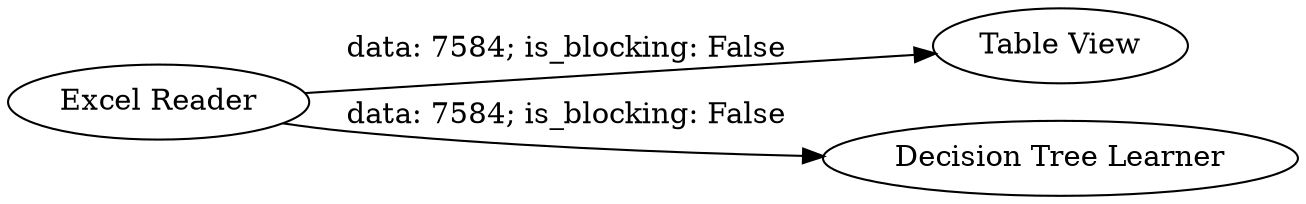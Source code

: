 digraph {
	"-5169519574140983302_2" [label="Table View"]
	"-5169519574140983302_3" [label="Decision Tree Learner"]
	"-5169519574140983302_1" [label="Excel Reader"]
	"-5169519574140983302_1" -> "-5169519574140983302_2" [label="data: 7584; is_blocking: False"]
	"-5169519574140983302_1" -> "-5169519574140983302_3" [label="data: 7584; is_blocking: False"]
	rankdir=LR
}
